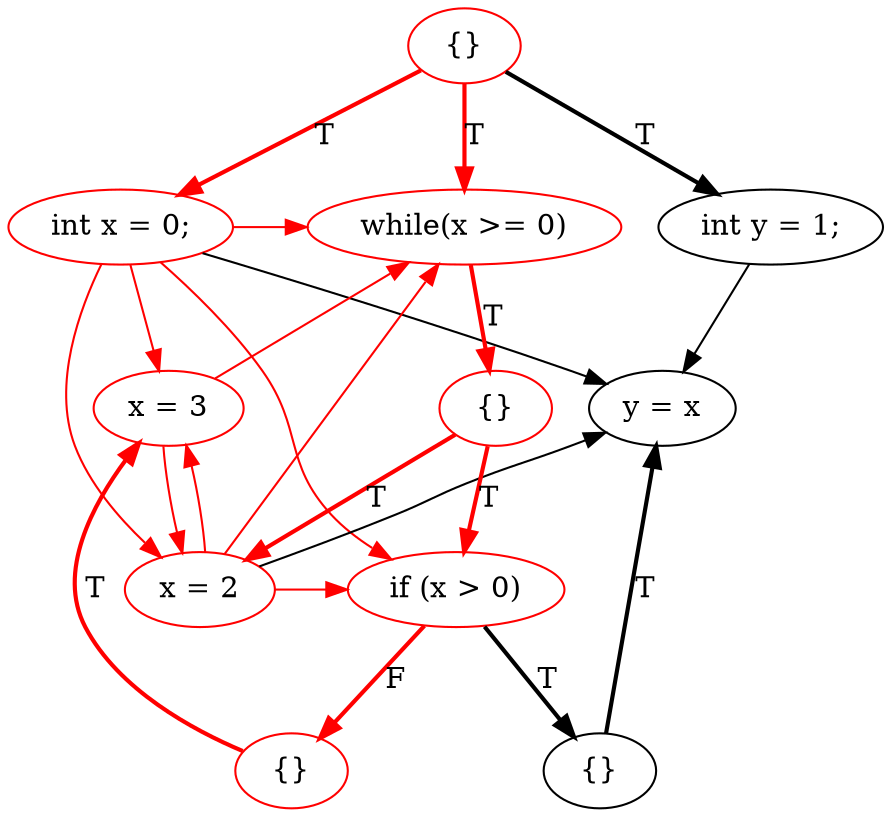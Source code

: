 digraph {
rankdir=TD;
3[label="{}",color=red]; 
3 -> 6[label="T",style=bold,color=red];
6[label="int x = 0;",color=red];
6 -> 10[color=red];
6 -> 8[color=red];
6 -> 4[color=red];
6 -> 9;
6 -> 0[color=red];
3 -> 7[label="T",style=bold];
7[label="int y = 1;"];
7 -> 9;
3 -> 4[label="T",style=bold,color=red];
4[label="while(x >= 0)",color=red]; 
4 -> 5[label="T",style=bold,color=red];
5[label="{}",color=red]; 
5 -> 0[label="T",style=bold,color=red];
0[label="if (x > 0)",color=red]; 
0 -> 1[label="T",style=bold];
1[label="{}"]; 
1 -> 9[label="T",style=bold];
9[label="y = x"];
0 -> 2[label="F",style=bold,color=red];
2[label="{}",color=red]; 
2 -> 10[label="T",style=bold,color=red];
10[label="x = 3",color=red];
10 -> 8[color=red];
10 -> 4[color=red];
5 -> 8[label="T",style=bold,color=red];
8[label="x = 2",color=red];
8 -> 10[color=red];
8 -> 4[color=red];
8 -> 9;
8 -> 0[color=red];
{ rank=same 6 7 4 }{ rank=same 5 }{ rank=same 0 8 }{ rank=same 1 2 }{ rank=same 9 10 }
}